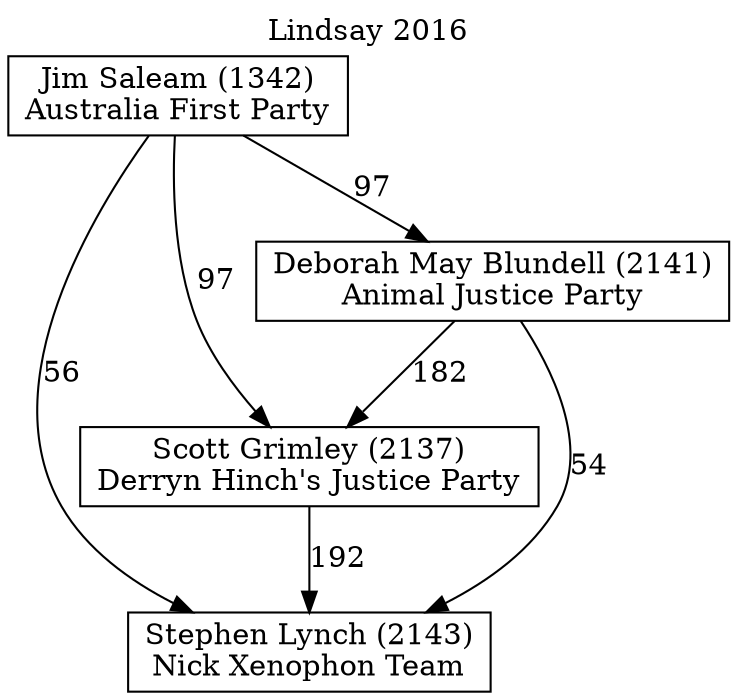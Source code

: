 // House preference flow
digraph "Stephen Lynch (2143)_Lindsay_2016" {
	graph [label="Lindsay 2016" labelloc=t mclimit=10]
	node [shape=box]
	"Stephen Lynch (2143)" [label="Stephen Lynch (2143)
Nick Xenophon Team"]
	"Jim Saleam (1342)" [label="Jim Saleam (1342)
Australia First Party"]
	"Scott Grimley (2137)" [label="Scott Grimley (2137)
Derryn Hinch's Justice Party"]
	"Deborah May Blundell (2141)" [label="Deborah May Blundell (2141)
Animal Justice Party"]
	"Scott Grimley (2137)" -> "Stephen Lynch (2143)" [label=192]
	"Jim Saleam (1342)" -> "Stephen Lynch (2143)" [label=56]
	"Deborah May Blundell (2141)" -> "Scott Grimley (2137)" [label=182]
	"Deborah May Blundell (2141)" -> "Stephen Lynch (2143)" [label=54]
	"Jim Saleam (1342)" -> "Deborah May Blundell (2141)" [label=97]
	"Jim Saleam (1342)" -> "Scott Grimley (2137)" [label=97]
}
